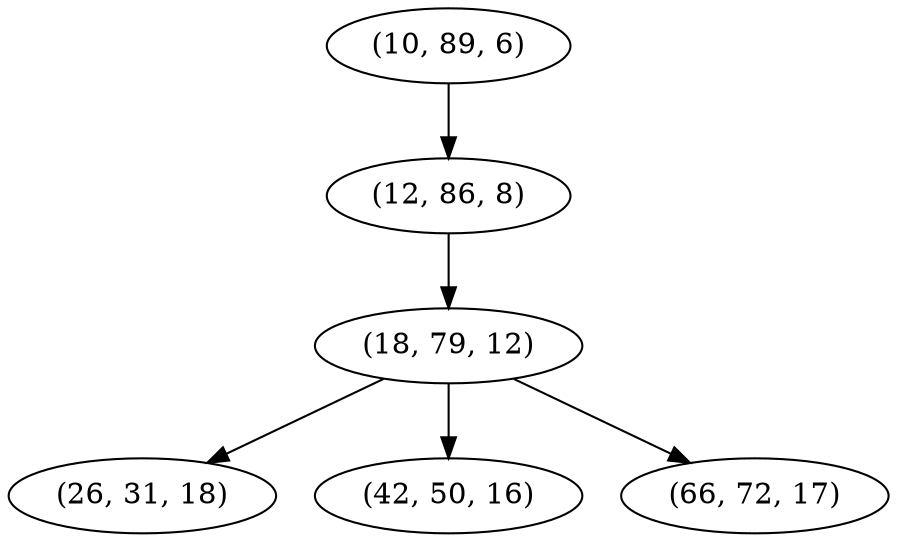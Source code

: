 digraph tree {
    "(10, 89, 6)";
    "(12, 86, 8)";
    "(18, 79, 12)";
    "(26, 31, 18)";
    "(42, 50, 16)";
    "(66, 72, 17)";
    "(10, 89, 6)" -> "(12, 86, 8)";
    "(12, 86, 8)" -> "(18, 79, 12)";
    "(18, 79, 12)" -> "(26, 31, 18)";
    "(18, 79, 12)" -> "(42, 50, 16)";
    "(18, 79, 12)" -> "(66, 72, 17)";
}
